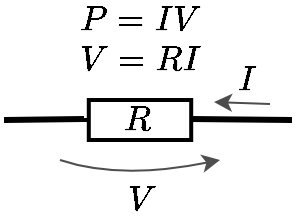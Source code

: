 <mxfile version="14.2.4" type="embed">
    <diagram id="rJOnGa1QxiRa2Mr5iQem" name="Page-1">
        <mxGraphModel dx="699" dy="516" grid="1" gridSize="10" guides="1" tooltips="1" connect="1" arrows="1" fold="1" page="1" pageScale="1" pageWidth="827" pageHeight="1169" math="1" shadow="0">
            <root>
                <mxCell id="0"/>
                <mxCell id="1" parent="0"/>
                <mxCell id="13" value="" style="pointerEvents=1;verticalLabelPosition=bottom;shadow=0;dashed=0;align=center;html=1;verticalAlign=top;shape=mxgraph.electrical.resistors.resistor_1;rotation=0;strokeWidth=2;perimeterSpacing=11;" parent="1" vertex="1">
                    <mxGeometry x="260" y="100" width="80" height="20" as="geometry"/>
                </mxCell>
                <mxCell id="17" value="" style="endArrow=none;html=1;strokeWidth=3;" parent="1" edge="1">
                    <mxGeometry width="50" height="50" relative="1" as="geometry">
                        <mxPoint x="325" y="109.5" as="sourcePoint"/>
                        <mxPoint x="376" y="110" as="targetPoint"/>
                    </mxGeometry>
                </mxCell>
                <mxCell id="26" value="$$V$$" style="text;html=1;align=center;verticalAlign=middle;resizable=0;points=[];autosize=1;fontSize=15;" parent="1" vertex="1">
                    <mxGeometry x="270" y="140" width="60" height="20" as="geometry"/>
                </mxCell>
                <mxCell id="28" value="$$I$$" style="text;html=1;align=center;verticalAlign=middle;resizable=0;points=[];autosize=1;fontSize=15;" parent="1" vertex="1">
                    <mxGeometry x="328" y="80" width="50" height="20" as="geometry"/>
                </mxCell>
                <mxCell id="30" value="" style="endArrow=classic;html=1;strokeColor=#4D4D4D;strokeWidth=1;fontSize=15;entryX=0.925;entryY=0.95;entryDx=0;entryDy=0;entryPerimeter=0;" parent="1" edge="1">
                    <mxGeometry width="50" height="50" relative="1" as="geometry">
                        <mxPoint x="365" y="102" as="sourcePoint"/>
                        <mxPoint x="337" y="101" as="targetPoint"/>
                    </mxGeometry>
                </mxCell>
                <mxCell id="39" value="$$R$$" style="text;html=1;align=center;verticalAlign=middle;resizable=0;points=[];autosize=1;fontSize=15;" parent="1" vertex="1">
                    <mxGeometry x="268" y="100" width="60" height="20" as="geometry"/>
                </mxCell>
                <mxCell id="43" value="$$V=RI$$" style="text;html=1;align=center;verticalAlign=middle;resizable=0;points=[];autosize=1;fontSize=15;" parent="1" vertex="1">
                    <mxGeometry x="260" y="70" width="80" height="20" as="geometry"/>
                </mxCell>
                <mxCell id="46" value="" style="endArrow=none;html=1;strokeWidth=3;" edge="1" parent="1">
                    <mxGeometry width="50" height="50" relative="1" as="geometry">
                        <mxPoint x="232" y="110" as="sourcePoint"/>
                        <mxPoint x="272" y="109.5" as="targetPoint"/>
                    </mxGeometry>
                </mxCell>
                <mxCell id="49" value="" style="curved=1;endArrow=classic;html=1;strokeColor=#4F4F4F;strokeWidth=1;" edge="1" parent="1">
                    <mxGeometry width="50" height="50" relative="1" as="geometry">
                        <mxPoint x="260" y="130" as="sourcePoint"/>
                        <mxPoint x="340" y="130" as="targetPoint"/>
                        <Array as="points">
                            <mxPoint x="290" y="140"/>
                        </Array>
                    </mxGeometry>
                </mxCell>
                <mxCell id="50" value="$$P=IV$$" style="text;html=1;align=center;verticalAlign=middle;resizable=0;points=[];autosize=1;fontSize=15;" vertex="1" parent="1">
                    <mxGeometry x="260" y="50" width="80" height="20" as="geometry"/>
                </mxCell>
            </root>
        </mxGraphModel>
    </diagram>
</mxfile>